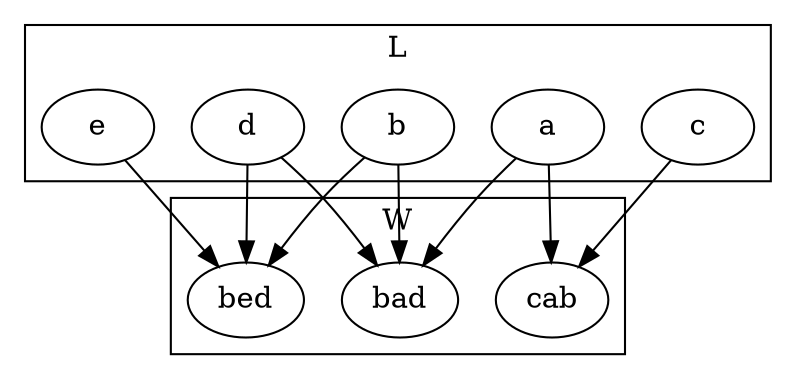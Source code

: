 digraph cluster {
    subgraph cluster_0 {
        label="L"
        a
        b
        c
        d
        e
    }

    subgraph cluster_1 {
        label="W"
        bad
        bed
        cab
    }

    a -> bad
    a -> cab
    b -> bed
    b -> bad
    c -> cab
    d -> bad
    d -> bed
    e -> bed
}